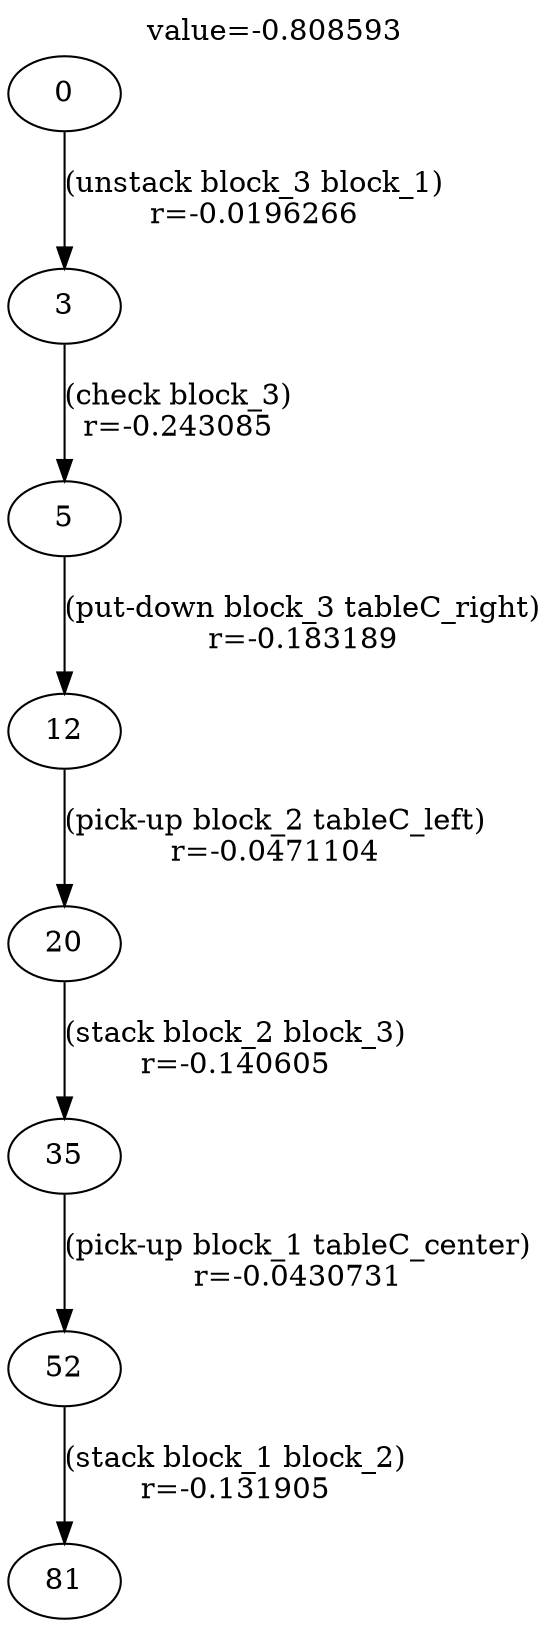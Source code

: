 digraph g{
label="value=-0.808593"
labelloc=top
0->3 [ label="(unstack block_3 block_1)
r=-0.0196266" ];
3->5 [ label="(check block_3)
r=-0.243085" ];
5->12 [ label="(put-down block_3 tableC_right)
r=-0.183189" ];
12->20 [ label="(pick-up block_2 tableC_left)
r=-0.0471104" ];
20->35 [ label="(stack block_2 block_3)
r=-0.140605" ];
35->52 [ label="(pick-up block_1 tableC_center)
r=-0.0430731" ];
52->81 [ label="(stack block_1 block_2)
r=-0.131905" ];
}

